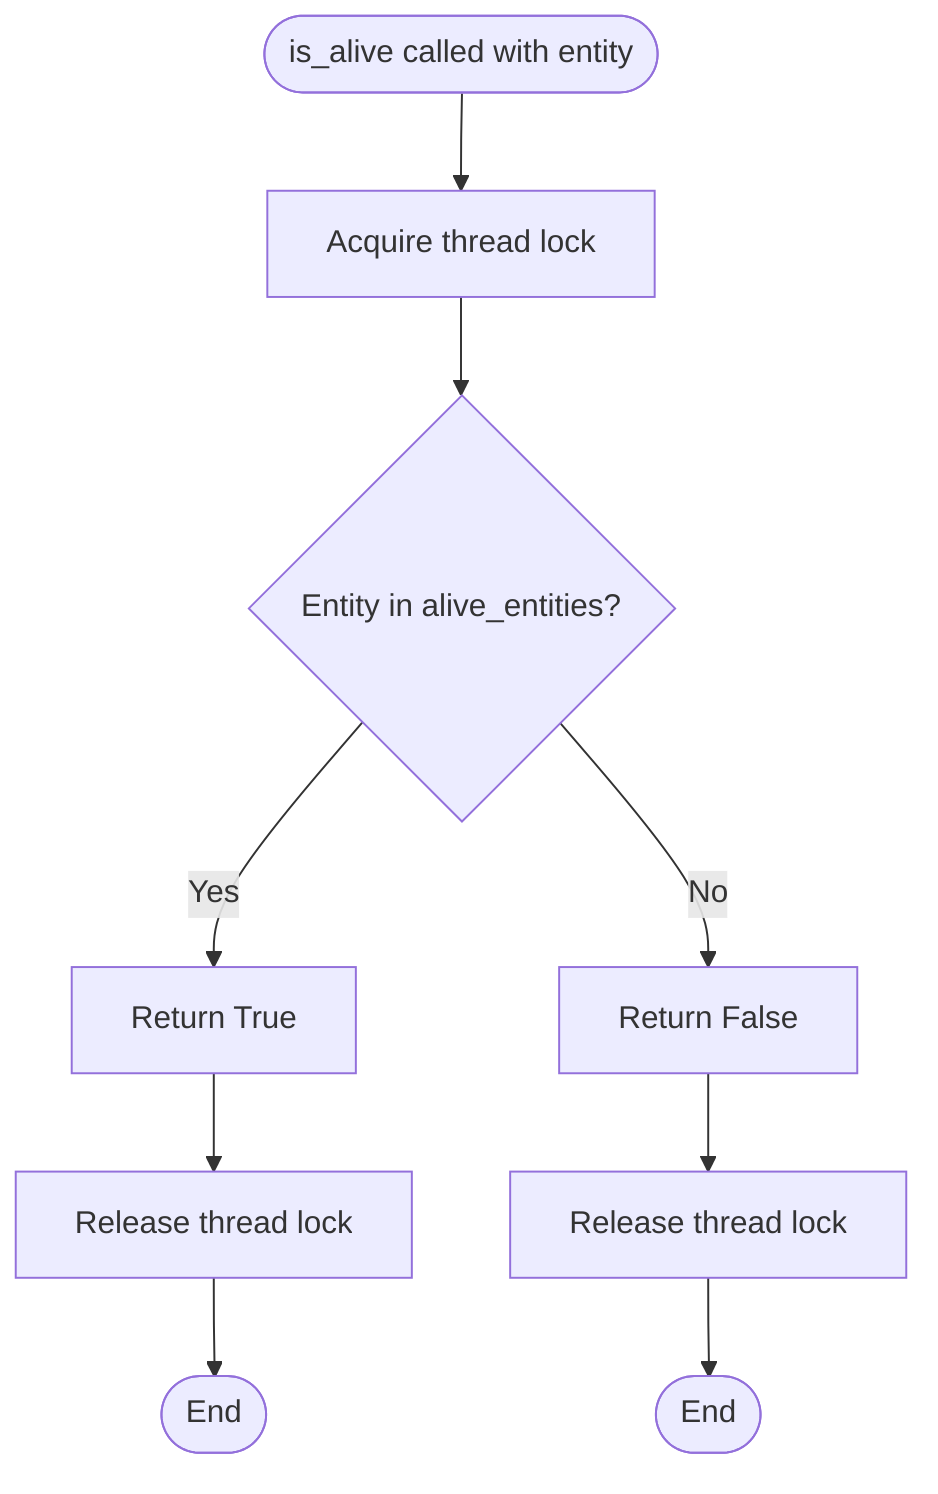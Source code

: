 flowchart TD
    Start([is_alive called with entity]) --> Lock[Acquire thread lock]
    
    Lock --> CheckInSet{Entity in alive_entities?}
    
    CheckInSet -->|Yes| ReturnTrue[Return True]
    CheckInSet -->|No| ReturnFalse[Return False]
    
    ReturnTrue --> ReleaseLock1[Release thread lock]
    ReturnFalse --> ReleaseLock2[Release thread lock]
    
    ReleaseLock1 --> End1([End])
    ReleaseLock2 --> End2([End])